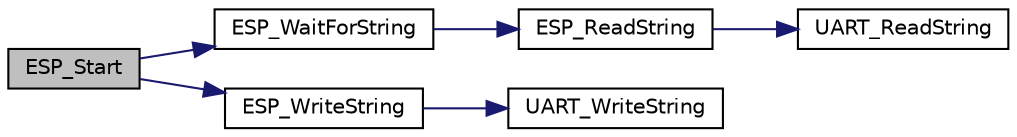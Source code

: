 digraph "ESP_Start"
{
 // LATEX_PDF_SIZE
  edge [fontname="Helvetica",fontsize="10",labelfontname="Helvetica",labelfontsize="10"];
  node [fontname="Helvetica",fontsize="10",shape=record];
  rankdir="LR";
  Node1 [label="ESP_Start",height=0.2,width=0.4,color="black", fillcolor="grey75", style="filled", fontcolor="black",tooltip="Open a TCP or UDP connection."];
  Node1 -> Node2 [color="midnightblue",fontsize="10",style="solid",fontname="Helvetica"];
  Node2 [label="ESP_WaitForString",height=0.2,width=0.4,color="black", fillcolor="white", style="filled",URL="$dd/d79/group__ESP__Public__Functions.html#ga26df553a17ec65242c085387c7e19627",tooltip="Wait for ESP to meet one of a certain amount of string responses."];
  Node2 -> Node3 [color="midnightblue",fontsize="10",style="solid",fontname="Helvetica"];
  Node3 [label="ESP_ReadString",height=0.2,width=0.4,color="black", fillcolor="white", style="filled",URL="$dd/d79/group__ESP__Public__Functions.html#gafae4abdb43fd79a1e0378003424f5276",tooltip="Receive AT string response."];
  Node3 -> Node4 [color="midnightblue",fontsize="10",style="solid",fontname="Helvetica"];
  Node4 [label="UART_ReadString",height=0.2,width=0.4,color="black", fillcolor="white", style="filled",URL="$d8/d63/group__UART__Public__Functions.html#ga67c96ee73b5bff94b41b74fc8acab472",tooltip=" "];
  Node1 -> Node5 [color="midnightblue",fontsize="10",style="solid",fontname="Helvetica"];
  Node5 [label="ESP_WriteString",height=0.2,width=0.4,color="black", fillcolor="white", style="filled",URL="$dd/d79/group__ESP__Public__Functions.html#ga01e79db46c954dbb88aae6ce6e2b20d9",tooltip="Send AT string."];
  Node5 -> Node6 [color="midnightblue",fontsize="10",style="solid",fontname="Helvetica"];
  Node6 [label="UART_WriteString",height=0.2,width=0.4,color="black", fillcolor="white", style="filled",URL="$d8/d63/group__UART__Public__Functions.html#ga116b2755b0c29a93ba7d67b5a9566f2e",tooltip=" "];
}

